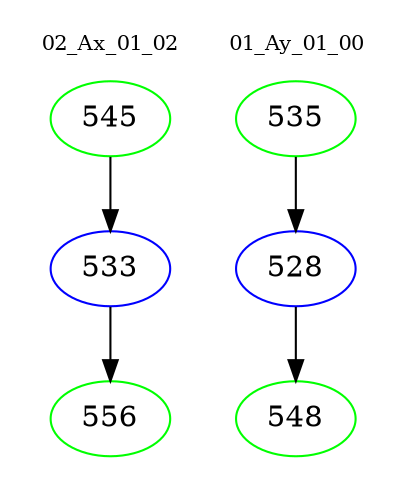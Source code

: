 digraph{
subgraph cluster_0 {
color = white
label = "02_Ax_01_02";
fontsize=10;
T0_545 [label="545", color="green"]
T0_545 -> T0_533 [color="black"]
T0_533 [label="533", color="blue"]
T0_533 -> T0_556 [color="black"]
T0_556 [label="556", color="green"]
}
subgraph cluster_1 {
color = white
label = "01_Ay_01_00";
fontsize=10;
T1_535 [label="535", color="green"]
T1_535 -> T1_528 [color="black"]
T1_528 [label="528", color="blue"]
T1_528 -> T1_548 [color="black"]
T1_548 [label="548", color="green"]
}
}
